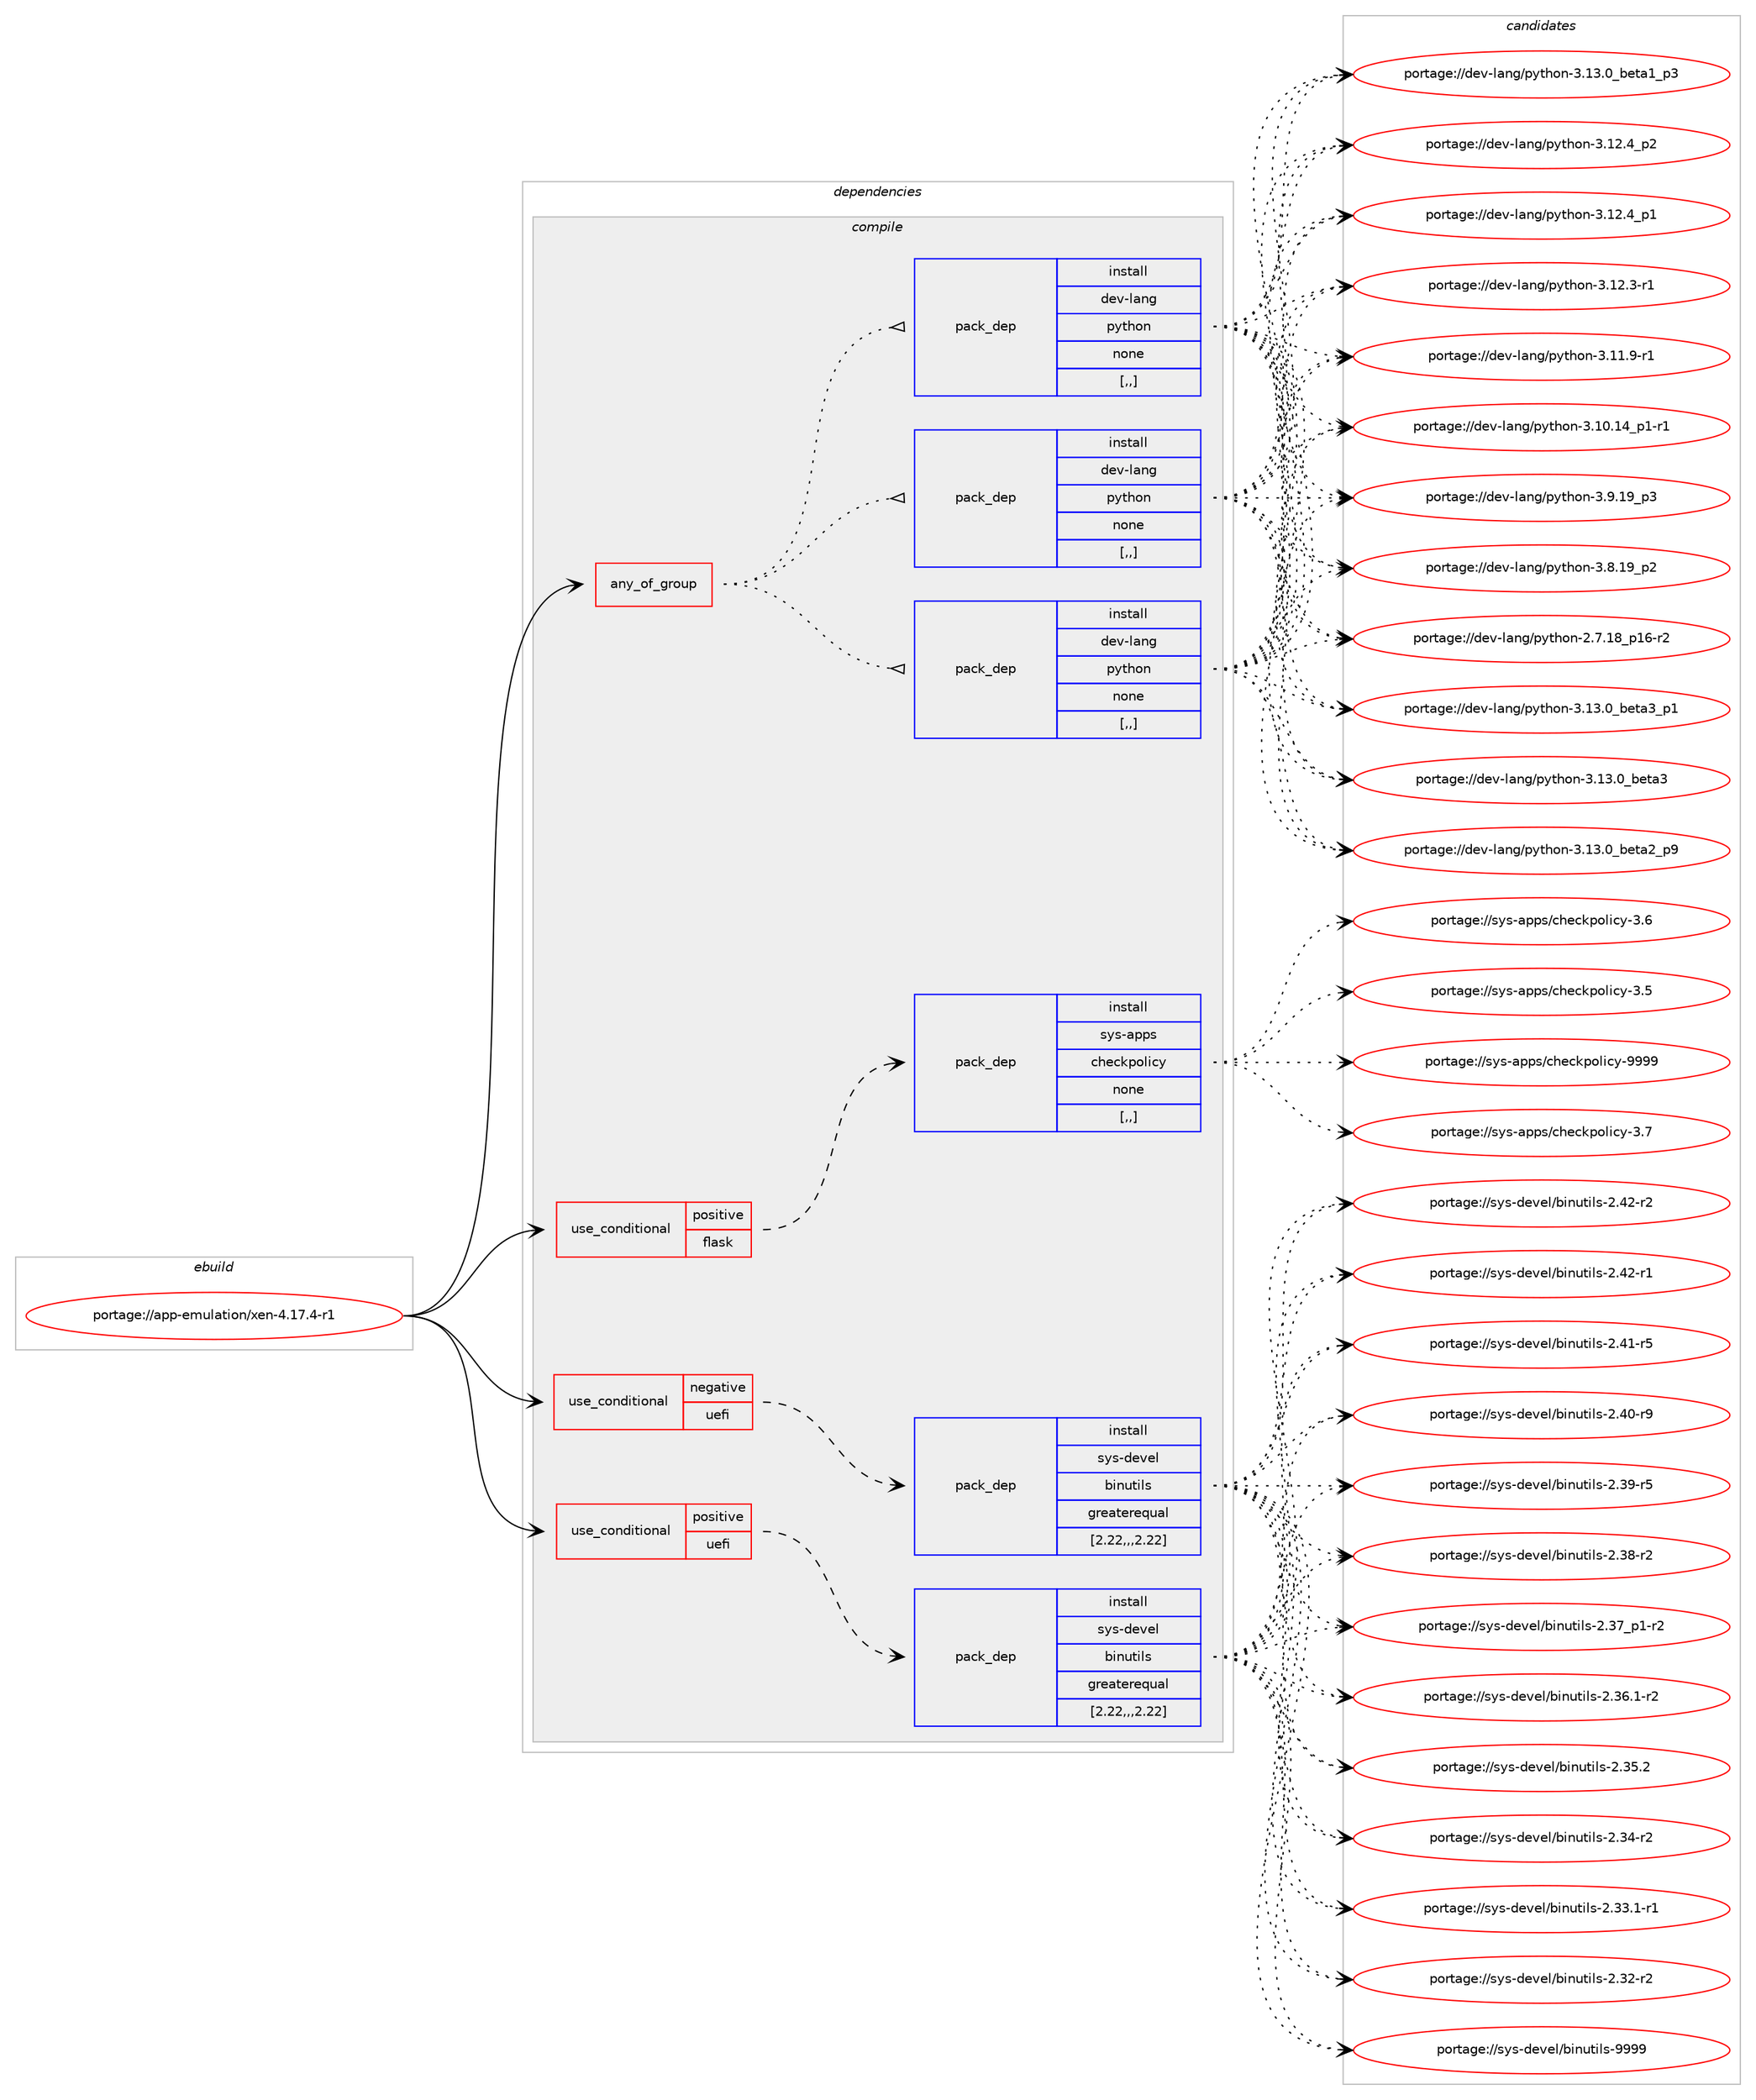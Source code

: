 digraph prolog {

# *************
# Graph options
# *************

newrank=true;
concentrate=true;
compound=true;
graph [rankdir=LR,fontname=Helvetica,fontsize=10,ranksep=1.5];#, ranksep=2.5, nodesep=0.2];
edge  [arrowhead=vee];
node  [fontname=Helvetica,fontsize=10];

# **********
# The ebuild
# **********

subgraph cluster_leftcol {
color=gray;
label=<<i>ebuild</i>>;
id [label="portage://app-emulation/xen-4.17.4-r1", color=red, width=4, href="../app-emulation/xen-4.17.4-r1.svg"];
}

# ****************
# The dependencies
# ****************

subgraph cluster_midcol {
color=gray;
label=<<i>dependencies</i>>;
subgraph cluster_compile {
fillcolor="#eeeeee";
style=filled;
label=<<i>compile</i>>;
subgraph any299 {
dependency35933 [label=<<TABLE BORDER="0" CELLBORDER="1" CELLSPACING="0" CELLPADDING="4"><TR><TD CELLPADDING="10">any_of_group</TD></TR></TABLE>>, shape=none, color=red];subgraph pack24951 {
dependency35934 [label=<<TABLE BORDER="0" CELLBORDER="1" CELLSPACING="0" CELLPADDING="4" WIDTH="220"><TR><TD ROWSPAN="6" CELLPADDING="30">pack_dep</TD></TR><TR><TD WIDTH="110">install</TD></TR><TR><TD>dev-lang</TD></TR><TR><TD>python</TD></TR><TR><TD>none</TD></TR><TR><TD>[,,]</TD></TR></TABLE>>, shape=none, color=blue];
}
dependency35933:e -> dependency35934:w [weight=20,style="dotted",arrowhead="oinv"];
subgraph pack24952 {
dependency35935 [label=<<TABLE BORDER="0" CELLBORDER="1" CELLSPACING="0" CELLPADDING="4" WIDTH="220"><TR><TD ROWSPAN="6" CELLPADDING="30">pack_dep</TD></TR><TR><TD WIDTH="110">install</TD></TR><TR><TD>dev-lang</TD></TR><TR><TD>python</TD></TR><TR><TD>none</TD></TR><TR><TD>[,,]</TD></TR></TABLE>>, shape=none, color=blue];
}
dependency35933:e -> dependency35935:w [weight=20,style="dotted",arrowhead="oinv"];
subgraph pack24953 {
dependency35936 [label=<<TABLE BORDER="0" CELLBORDER="1" CELLSPACING="0" CELLPADDING="4" WIDTH="220"><TR><TD ROWSPAN="6" CELLPADDING="30">pack_dep</TD></TR><TR><TD WIDTH="110">install</TD></TR><TR><TD>dev-lang</TD></TR><TR><TD>python</TD></TR><TR><TD>none</TD></TR><TR><TD>[,,]</TD></TR></TABLE>>, shape=none, color=blue];
}
dependency35933:e -> dependency35936:w [weight=20,style="dotted",arrowhead="oinv"];
}
id:e -> dependency35933:w [weight=20,style="solid",arrowhead="vee"];
subgraph cond10624 {
dependency35937 [label=<<TABLE BORDER="0" CELLBORDER="1" CELLSPACING="0" CELLPADDING="4"><TR><TD ROWSPAN="3" CELLPADDING="10">use_conditional</TD></TR><TR><TD>negative</TD></TR><TR><TD>uefi</TD></TR></TABLE>>, shape=none, color=red];
subgraph pack24954 {
dependency35938 [label=<<TABLE BORDER="0" CELLBORDER="1" CELLSPACING="0" CELLPADDING="4" WIDTH="220"><TR><TD ROWSPAN="6" CELLPADDING="30">pack_dep</TD></TR><TR><TD WIDTH="110">install</TD></TR><TR><TD>sys-devel</TD></TR><TR><TD>binutils</TD></TR><TR><TD>greaterequal</TD></TR><TR><TD>[2.22,,,2.22]</TD></TR></TABLE>>, shape=none, color=blue];
}
dependency35937:e -> dependency35938:w [weight=20,style="dashed",arrowhead="vee"];
}
id:e -> dependency35937:w [weight=20,style="solid",arrowhead="vee"];
subgraph cond10625 {
dependency35939 [label=<<TABLE BORDER="0" CELLBORDER="1" CELLSPACING="0" CELLPADDING="4"><TR><TD ROWSPAN="3" CELLPADDING="10">use_conditional</TD></TR><TR><TD>positive</TD></TR><TR><TD>flask</TD></TR></TABLE>>, shape=none, color=red];
subgraph pack24955 {
dependency35940 [label=<<TABLE BORDER="0" CELLBORDER="1" CELLSPACING="0" CELLPADDING="4" WIDTH="220"><TR><TD ROWSPAN="6" CELLPADDING="30">pack_dep</TD></TR><TR><TD WIDTH="110">install</TD></TR><TR><TD>sys-apps</TD></TR><TR><TD>checkpolicy</TD></TR><TR><TD>none</TD></TR><TR><TD>[,,]</TD></TR></TABLE>>, shape=none, color=blue];
}
dependency35939:e -> dependency35940:w [weight=20,style="dashed",arrowhead="vee"];
}
id:e -> dependency35939:w [weight=20,style="solid",arrowhead="vee"];
subgraph cond10626 {
dependency35941 [label=<<TABLE BORDER="0" CELLBORDER="1" CELLSPACING="0" CELLPADDING="4"><TR><TD ROWSPAN="3" CELLPADDING="10">use_conditional</TD></TR><TR><TD>positive</TD></TR><TR><TD>uefi</TD></TR></TABLE>>, shape=none, color=red];
subgraph pack24956 {
dependency35942 [label=<<TABLE BORDER="0" CELLBORDER="1" CELLSPACING="0" CELLPADDING="4" WIDTH="220"><TR><TD ROWSPAN="6" CELLPADDING="30">pack_dep</TD></TR><TR><TD WIDTH="110">install</TD></TR><TR><TD>sys-devel</TD></TR><TR><TD>binutils</TD></TR><TR><TD>greaterequal</TD></TR><TR><TD>[2.22,,,2.22]</TD></TR></TABLE>>, shape=none, color=blue];
}
dependency35941:e -> dependency35942:w [weight=20,style="dashed",arrowhead="vee"];
}
id:e -> dependency35941:w [weight=20,style="solid",arrowhead="vee"];
}
subgraph cluster_compileandrun {
fillcolor="#eeeeee";
style=filled;
label=<<i>compile and run</i>>;
}
subgraph cluster_run {
fillcolor="#eeeeee";
style=filled;
label=<<i>run</i>>;
}
}

# **************
# The candidates
# **************

subgraph cluster_choices {
rank=same;
color=gray;
label=<<i>candidates</i>>;

subgraph choice24951 {
color=black;
nodesep=1;
choice10010111845108971101034711212111610411111045514649514648959810111697519511249 [label="portage://dev-lang/python-3.13.0_beta3_p1", color=red, width=4,href="../dev-lang/python-3.13.0_beta3_p1.svg"];
choice1001011184510897110103471121211161041111104551464951464895981011169751 [label="portage://dev-lang/python-3.13.0_beta3", color=red, width=4,href="../dev-lang/python-3.13.0_beta3.svg"];
choice10010111845108971101034711212111610411111045514649514648959810111697509511257 [label="portage://dev-lang/python-3.13.0_beta2_p9", color=red, width=4,href="../dev-lang/python-3.13.0_beta2_p9.svg"];
choice10010111845108971101034711212111610411111045514649514648959810111697499511251 [label="portage://dev-lang/python-3.13.0_beta1_p3", color=red, width=4,href="../dev-lang/python-3.13.0_beta1_p3.svg"];
choice100101118451089711010347112121116104111110455146495046529511250 [label="portage://dev-lang/python-3.12.4_p2", color=red, width=4,href="../dev-lang/python-3.12.4_p2.svg"];
choice100101118451089711010347112121116104111110455146495046529511249 [label="portage://dev-lang/python-3.12.4_p1", color=red, width=4,href="../dev-lang/python-3.12.4_p1.svg"];
choice100101118451089711010347112121116104111110455146495046514511449 [label="portage://dev-lang/python-3.12.3-r1", color=red, width=4,href="../dev-lang/python-3.12.3-r1.svg"];
choice100101118451089711010347112121116104111110455146494946574511449 [label="portage://dev-lang/python-3.11.9-r1", color=red, width=4,href="../dev-lang/python-3.11.9-r1.svg"];
choice100101118451089711010347112121116104111110455146494846495295112494511449 [label="portage://dev-lang/python-3.10.14_p1-r1", color=red, width=4,href="../dev-lang/python-3.10.14_p1-r1.svg"];
choice100101118451089711010347112121116104111110455146574649579511251 [label="portage://dev-lang/python-3.9.19_p3", color=red, width=4,href="../dev-lang/python-3.9.19_p3.svg"];
choice100101118451089711010347112121116104111110455146564649579511250 [label="portage://dev-lang/python-3.8.19_p2", color=red, width=4,href="../dev-lang/python-3.8.19_p2.svg"];
choice100101118451089711010347112121116104111110455046554649569511249544511450 [label="portage://dev-lang/python-2.7.18_p16-r2", color=red, width=4,href="../dev-lang/python-2.7.18_p16-r2.svg"];
dependency35934:e -> choice10010111845108971101034711212111610411111045514649514648959810111697519511249:w [style=dotted,weight="100"];
dependency35934:e -> choice1001011184510897110103471121211161041111104551464951464895981011169751:w [style=dotted,weight="100"];
dependency35934:e -> choice10010111845108971101034711212111610411111045514649514648959810111697509511257:w [style=dotted,weight="100"];
dependency35934:e -> choice10010111845108971101034711212111610411111045514649514648959810111697499511251:w [style=dotted,weight="100"];
dependency35934:e -> choice100101118451089711010347112121116104111110455146495046529511250:w [style=dotted,weight="100"];
dependency35934:e -> choice100101118451089711010347112121116104111110455146495046529511249:w [style=dotted,weight="100"];
dependency35934:e -> choice100101118451089711010347112121116104111110455146495046514511449:w [style=dotted,weight="100"];
dependency35934:e -> choice100101118451089711010347112121116104111110455146494946574511449:w [style=dotted,weight="100"];
dependency35934:e -> choice100101118451089711010347112121116104111110455146494846495295112494511449:w [style=dotted,weight="100"];
dependency35934:e -> choice100101118451089711010347112121116104111110455146574649579511251:w [style=dotted,weight="100"];
dependency35934:e -> choice100101118451089711010347112121116104111110455146564649579511250:w [style=dotted,weight="100"];
dependency35934:e -> choice100101118451089711010347112121116104111110455046554649569511249544511450:w [style=dotted,weight="100"];
}
subgraph choice24952 {
color=black;
nodesep=1;
choice10010111845108971101034711212111610411111045514649514648959810111697519511249 [label="portage://dev-lang/python-3.13.0_beta3_p1", color=red, width=4,href="../dev-lang/python-3.13.0_beta3_p1.svg"];
choice1001011184510897110103471121211161041111104551464951464895981011169751 [label="portage://dev-lang/python-3.13.0_beta3", color=red, width=4,href="../dev-lang/python-3.13.0_beta3.svg"];
choice10010111845108971101034711212111610411111045514649514648959810111697509511257 [label="portage://dev-lang/python-3.13.0_beta2_p9", color=red, width=4,href="../dev-lang/python-3.13.0_beta2_p9.svg"];
choice10010111845108971101034711212111610411111045514649514648959810111697499511251 [label="portage://dev-lang/python-3.13.0_beta1_p3", color=red, width=4,href="../dev-lang/python-3.13.0_beta1_p3.svg"];
choice100101118451089711010347112121116104111110455146495046529511250 [label="portage://dev-lang/python-3.12.4_p2", color=red, width=4,href="../dev-lang/python-3.12.4_p2.svg"];
choice100101118451089711010347112121116104111110455146495046529511249 [label="portage://dev-lang/python-3.12.4_p1", color=red, width=4,href="../dev-lang/python-3.12.4_p1.svg"];
choice100101118451089711010347112121116104111110455146495046514511449 [label="portage://dev-lang/python-3.12.3-r1", color=red, width=4,href="../dev-lang/python-3.12.3-r1.svg"];
choice100101118451089711010347112121116104111110455146494946574511449 [label="portage://dev-lang/python-3.11.9-r1", color=red, width=4,href="../dev-lang/python-3.11.9-r1.svg"];
choice100101118451089711010347112121116104111110455146494846495295112494511449 [label="portage://dev-lang/python-3.10.14_p1-r1", color=red, width=4,href="../dev-lang/python-3.10.14_p1-r1.svg"];
choice100101118451089711010347112121116104111110455146574649579511251 [label="portage://dev-lang/python-3.9.19_p3", color=red, width=4,href="../dev-lang/python-3.9.19_p3.svg"];
choice100101118451089711010347112121116104111110455146564649579511250 [label="portage://dev-lang/python-3.8.19_p2", color=red, width=4,href="../dev-lang/python-3.8.19_p2.svg"];
choice100101118451089711010347112121116104111110455046554649569511249544511450 [label="portage://dev-lang/python-2.7.18_p16-r2", color=red, width=4,href="../dev-lang/python-2.7.18_p16-r2.svg"];
dependency35935:e -> choice10010111845108971101034711212111610411111045514649514648959810111697519511249:w [style=dotted,weight="100"];
dependency35935:e -> choice1001011184510897110103471121211161041111104551464951464895981011169751:w [style=dotted,weight="100"];
dependency35935:e -> choice10010111845108971101034711212111610411111045514649514648959810111697509511257:w [style=dotted,weight="100"];
dependency35935:e -> choice10010111845108971101034711212111610411111045514649514648959810111697499511251:w [style=dotted,weight="100"];
dependency35935:e -> choice100101118451089711010347112121116104111110455146495046529511250:w [style=dotted,weight="100"];
dependency35935:e -> choice100101118451089711010347112121116104111110455146495046529511249:w [style=dotted,weight="100"];
dependency35935:e -> choice100101118451089711010347112121116104111110455146495046514511449:w [style=dotted,weight="100"];
dependency35935:e -> choice100101118451089711010347112121116104111110455146494946574511449:w [style=dotted,weight="100"];
dependency35935:e -> choice100101118451089711010347112121116104111110455146494846495295112494511449:w [style=dotted,weight="100"];
dependency35935:e -> choice100101118451089711010347112121116104111110455146574649579511251:w [style=dotted,weight="100"];
dependency35935:e -> choice100101118451089711010347112121116104111110455146564649579511250:w [style=dotted,weight="100"];
dependency35935:e -> choice100101118451089711010347112121116104111110455046554649569511249544511450:w [style=dotted,weight="100"];
}
subgraph choice24953 {
color=black;
nodesep=1;
choice10010111845108971101034711212111610411111045514649514648959810111697519511249 [label="portage://dev-lang/python-3.13.0_beta3_p1", color=red, width=4,href="../dev-lang/python-3.13.0_beta3_p1.svg"];
choice1001011184510897110103471121211161041111104551464951464895981011169751 [label="portage://dev-lang/python-3.13.0_beta3", color=red, width=4,href="../dev-lang/python-3.13.0_beta3.svg"];
choice10010111845108971101034711212111610411111045514649514648959810111697509511257 [label="portage://dev-lang/python-3.13.0_beta2_p9", color=red, width=4,href="../dev-lang/python-3.13.0_beta2_p9.svg"];
choice10010111845108971101034711212111610411111045514649514648959810111697499511251 [label="portage://dev-lang/python-3.13.0_beta1_p3", color=red, width=4,href="../dev-lang/python-3.13.0_beta1_p3.svg"];
choice100101118451089711010347112121116104111110455146495046529511250 [label="portage://dev-lang/python-3.12.4_p2", color=red, width=4,href="../dev-lang/python-3.12.4_p2.svg"];
choice100101118451089711010347112121116104111110455146495046529511249 [label="portage://dev-lang/python-3.12.4_p1", color=red, width=4,href="../dev-lang/python-3.12.4_p1.svg"];
choice100101118451089711010347112121116104111110455146495046514511449 [label="portage://dev-lang/python-3.12.3-r1", color=red, width=4,href="../dev-lang/python-3.12.3-r1.svg"];
choice100101118451089711010347112121116104111110455146494946574511449 [label="portage://dev-lang/python-3.11.9-r1", color=red, width=4,href="../dev-lang/python-3.11.9-r1.svg"];
choice100101118451089711010347112121116104111110455146494846495295112494511449 [label="portage://dev-lang/python-3.10.14_p1-r1", color=red, width=4,href="../dev-lang/python-3.10.14_p1-r1.svg"];
choice100101118451089711010347112121116104111110455146574649579511251 [label="portage://dev-lang/python-3.9.19_p3", color=red, width=4,href="../dev-lang/python-3.9.19_p3.svg"];
choice100101118451089711010347112121116104111110455146564649579511250 [label="portage://dev-lang/python-3.8.19_p2", color=red, width=4,href="../dev-lang/python-3.8.19_p2.svg"];
choice100101118451089711010347112121116104111110455046554649569511249544511450 [label="portage://dev-lang/python-2.7.18_p16-r2", color=red, width=4,href="../dev-lang/python-2.7.18_p16-r2.svg"];
dependency35936:e -> choice10010111845108971101034711212111610411111045514649514648959810111697519511249:w [style=dotted,weight="100"];
dependency35936:e -> choice1001011184510897110103471121211161041111104551464951464895981011169751:w [style=dotted,weight="100"];
dependency35936:e -> choice10010111845108971101034711212111610411111045514649514648959810111697509511257:w [style=dotted,weight="100"];
dependency35936:e -> choice10010111845108971101034711212111610411111045514649514648959810111697499511251:w [style=dotted,weight="100"];
dependency35936:e -> choice100101118451089711010347112121116104111110455146495046529511250:w [style=dotted,weight="100"];
dependency35936:e -> choice100101118451089711010347112121116104111110455146495046529511249:w [style=dotted,weight="100"];
dependency35936:e -> choice100101118451089711010347112121116104111110455146495046514511449:w [style=dotted,weight="100"];
dependency35936:e -> choice100101118451089711010347112121116104111110455146494946574511449:w [style=dotted,weight="100"];
dependency35936:e -> choice100101118451089711010347112121116104111110455146494846495295112494511449:w [style=dotted,weight="100"];
dependency35936:e -> choice100101118451089711010347112121116104111110455146574649579511251:w [style=dotted,weight="100"];
dependency35936:e -> choice100101118451089711010347112121116104111110455146564649579511250:w [style=dotted,weight="100"];
dependency35936:e -> choice100101118451089711010347112121116104111110455046554649569511249544511450:w [style=dotted,weight="100"];
}
subgraph choice24954 {
color=black;
nodesep=1;
choice1151211154510010111810110847981051101171161051081154557575757 [label="portage://sys-devel/binutils-9999", color=red, width=4,href="../sys-devel/binutils-9999.svg"];
choice11512111545100101118101108479810511011711610510811545504652504511450 [label="portage://sys-devel/binutils-2.42-r2", color=red, width=4,href="../sys-devel/binutils-2.42-r2.svg"];
choice11512111545100101118101108479810511011711610510811545504652504511449 [label="portage://sys-devel/binutils-2.42-r1", color=red, width=4,href="../sys-devel/binutils-2.42-r1.svg"];
choice11512111545100101118101108479810511011711610510811545504652494511453 [label="portage://sys-devel/binutils-2.41-r5", color=red, width=4,href="../sys-devel/binutils-2.41-r5.svg"];
choice11512111545100101118101108479810511011711610510811545504652484511457 [label="portage://sys-devel/binutils-2.40-r9", color=red, width=4,href="../sys-devel/binutils-2.40-r9.svg"];
choice11512111545100101118101108479810511011711610510811545504651574511453 [label="portage://sys-devel/binutils-2.39-r5", color=red, width=4,href="../sys-devel/binutils-2.39-r5.svg"];
choice11512111545100101118101108479810511011711610510811545504651564511450 [label="portage://sys-devel/binutils-2.38-r2", color=red, width=4,href="../sys-devel/binutils-2.38-r2.svg"];
choice115121115451001011181011084798105110117116105108115455046515595112494511450 [label="portage://sys-devel/binutils-2.37_p1-r2", color=red, width=4,href="../sys-devel/binutils-2.37_p1-r2.svg"];
choice115121115451001011181011084798105110117116105108115455046515446494511450 [label="portage://sys-devel/binutils-2.36.1-r2", color=red, width=4,href="../sys-devel/binutils-2.36.1-r2.svg"];
choice11512111545100101118101108479810511011711610510811545504651534650 [label="portage://sys-devel/binutils-2.35.2", color=red, width=4,href="../sys-devel/binutils-2.35.2.svg"];
choice11512111545100101118101108479810511011711610510811545504651524511450 [label="portage://sys-devel/binutils-2.34-r2", color=red, width=4,href="../sys-devel/binutils-2.34-r2.svg"];
choice115121115451001011181011084798105110117116105108115455046515146494511449 [label="portage://sys-devel/binutils-2.33.1-r1", color=red, width=4,href="../sys-devel/binutils-2.33.1-r1.svg"];
choice11512111545100101118101108479810511011711610510811545504651504511450 [label="portage://sys-devel/binutils-2.32-r2", color=red, width=4,href="../sys-devel/binutils-2.32-r2.svg"];
dependency35938:e -> choice1151211154510010111810110847981051101171161051081154557575757:w [style=dotted,weight="100"];
dependency35938:e -> choice11512111545100101118101108479810511011711610510811545504652504511450:w [style=dotted,weight="100"];
dependency35938:e -> choice11512111545100101118101108479810511011711610510811545504652504511449:w [style=dotted,weight="100"];
dependency35938:e -> choice11512111545100101118101108479810511011711610510811545504652494511453:w [style=dotted,weight="100"];
dependency35938:e -> choice11512111545100101118101108479810511011711610510811545504652484511457:w [style=dotted,weight="100"];
dependency35938:e -> choice11512111545100101118101108479810511011711610510811545504651574511453:w [style=dotted,weight="100"];
dependency35938:e -> choice11512111545100101118101108479810511011711610510811545504651564511450:w [style=dotted,weight="100"];
dependency35938:e -> choice115121115451001011181011084798105110117116105108115455046515595112494511450:w [style=dotted,weight="100"];
dependency35938:e -> choice115121115451001011181011084798105110117116105108115455046515446494511450:w [style=dotted,weight="100"];
dependency35938:e -> choice11512111545100101118101108479810511011711610510811545504651534650:w [style=dotted,weight="100"];
dependency35938:e -> choice11512111545100101118101108479810511011711610510811545504651524511450:w [style=dotted,weight="100"];
dependency35938:e -> choice115121115451001011181011084798105110117116105108115455046515146494511449:w [style=dotted,weight="100"];
dependency35938:e -> choice11512111545100101118101108479810511011711610510811545504651504511450:w [style=dotted,weight="100"];
}
subgraph choice24955 {
color=black;
nodesep=1;
choice1151211154597112112115479910410199107112111108105991214557575757 [label="portage://sys-apps/checkpolicy-9999", color=red, width=4,href="../sys-apps/checkpolicy-9999.svg"];
choice11512111545971121121154799104101991071121111081059912145514655 [label="portage://sys-apps/checkpolicy-3.7", color=red, width=4,href="../sys-apps/checkpolicy-3.7.svg"];
choice11512111545971121121154799104101991071121111081059912145514654 [label="portage://sys-apps/checkpolicy-3.6", color=red, width=4,href="../sys-apps/checkpolicy-3.6.svg"];
choice11512111545971121121154799104101991071121111081059912145514653 [label="portage://sys-apps/checkpolicy-3.5", color=red, width=4,href="../sys-apps/checkpolicy-3.5.svg"];
dependency35940:e -> choice1151211154597112112115479910410199107112111108105991214557575757:w [style=dotted,weight="100"];
dependency35940:e -> choice11512111545971121121154799104101991071121111081059912145514655:w [style=dotted,weight="100"];
dependency35940:e -> choice11512111545971121121154799104101991071121111081059912145514654:w [style=dotted,weight="100"];
dependency35940:e -> choice11512111545971121121154799104101991071121111081059912145514653:w [style=dotted,weight="100"];
}
subgraph choice24956 {
color=black;
nodesep=1;
choice1151211154510010111810110847981051101171161051081154557575757 [label="portage://sys-devel/binutils-9999", color=red, width=4,href="../sys-devel/binutils-9999.svg"];
choice11512111545100101118101108479810511011711610510811545504652504511450 [label="portage://sys-devel/binutils-2.42-r2", color=red, width=4,href="../sys-devel/binutils-2.42-r2.svg"];
choice11512111545100101118101108479810511011711610510811545504652504511449 [label="portage://sys-devel/binutils-2.42-r1", color=red, width=4,href="../sys-devel/binutils-2.42-r1.svg"];
choice11512111545100101118101108479810511011711610510811545504652494511453 [label="portage://sys-devel/binutils-2.41-r5", color=red, width=4,href="../sys-devel/binutils-2.41-r5.svg"];
choice11512111545100101118101108479810511011711610510811545504652484511457 [label="portage://sys-devel/binutils-2.40-r9", color=red, width=4,href="../sys-devel/binutils-2.40-r9.svg"];
choice11512111545100101118101108479810511011711610510811545504651574511453 [label="portage://sys-devel/binutils-2.39-r5", color=red, width=4,href="../sys-devel/binutils-2.39-r5.svg"];
choice11512111545100101118101108479810511011711610510811545504651564511450 [label="portage://sys-devel/binutils-2.38-r2", color=red, width=4,href="../sys-devel/binutils-2.38-r2.svg"];
choice115121115451001011181011084798105110117116105108115455046515595112494511450 [label="portage://sys-devel/binutils-2.37_p1-r2", color=red, width=4,href="../sys-devel/binutils-2.37_p1-r2.svg"];
choice115121115451001011181011084798105110117116105108115455046515446494511450 [label="portage://sys-devel/binutils-2.36.1-r2", color=red, width=4,href="../sys-devel/binutils-2.36.1-r2.svg"];
choice11512111545100101118101108479810511011711610510811545504651534650 [label="portage://sys-devel/binutils-2.35.2", color=red, width=4,href="../sys-devel/binutils-2.35.2.svg"];
choice11512111545100101118101108479810511011711610510811545504651524511450 [label="portage://sys-devel/binutils-2.34-r2", color=red, width=4,href="../sys-devel/binutils-2.34-r2.svg"];
choice115121115451001011181011084798105110117116105108115455046515146494511449 [label="portage://sys-devel/binutils-2.33.1-r1", color=red, width=4,href="../sys-devel/binutils-2.33.1-r1.svg"];
choice11512111545100101118101108479810511011711610510811545504651504511450 [label="portage://sys-devel/binutils-2.32-r2", color=red, width=4,href="../sys-devel/binutils-2.32-r2.svg"];
dependency35942:e -> choice1151211154510010111810110847981051101171161051081154557575757:w [style=dotted,weight="100"];
dependency35942:e -> choice11512111545100101118101108479810511011711610510811545504652504511450:w [style=dotted,weight="100"];
dependency35942:e -> choice11512111545100101118101108479810511011711610510811545504652504511449:w [style=dotted,weight="100"];
dependency35942:e -> choice11512111545100101118101108479810511011711610510811545504652494511453:w [style=dotted,weight="100"];
dependency35942:e -> choice11512111545100101118101108479810511011711610510811545504652484511457:w [style=dotted,weight="100"];
dependency35942:e -> choice11512111545100101118101108479810511011711610510811545504651574511453:w [style=dotted,weight="100"];
dependency35942:e -> choice11512111545100101118101108479810511011711610510811545504651564511450:w [style=dotted,weight="100"];
dependency35942:e -> choice115121115451001011181011084798105110117116105108115455046515595112494511450:w [style=dotted,weight="100"];
dependency35942:e -> choice115121115451001011181011084798105110117116105108115455046515446494511450:w [style=dotted,weight="100"];
dependency35942:e -> choice11512111545100101118101108479810511011711610510811545504651534650:w [style=dotted,weight="100"];
dependency35942:e -> choice11512111545100101118101108479810511011711610510811545504651524511450:w [style=dotted,weight="100"];
dependency35942:e -> choice115121115451001011181011084798105110117116105108115455046515146494511449:w [style=dotted,weight="100"];
dependency35942:e -> choice11512111545100101118101108479810511011711610510811545504651504511450:w [style=dotted,weight="100"];
}
}

}
